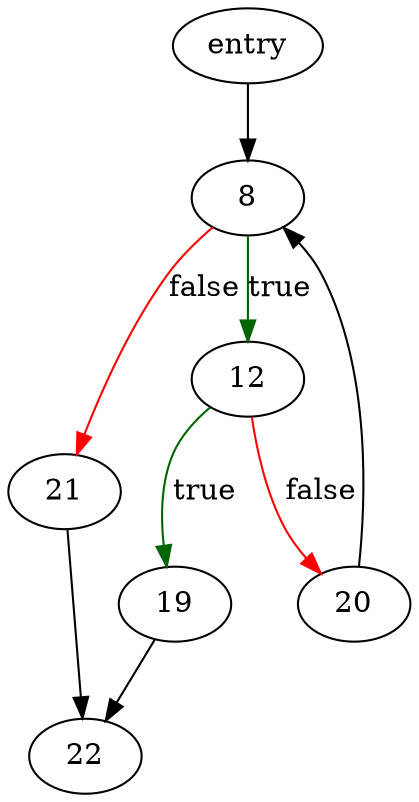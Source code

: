 digraph "hasColumn" {
	// Node definitions.
	3 [label=entry];
	8;
	12;
	19;
	20;
	21;
	22;

	// Edge definitions.
	3 -> 8;
	8 -> 12 [
		color=darkgreen
		label=true
	];
	8 -> 21 [
		color=red
		label=false
	];
	12 -> 19 [
		color=darkgreen
		label=true
	];
	12 -> 20 [
		color=red
		label=false
	];
	19 -> 22;
	20 -> 8;
	21 -> 22;
}